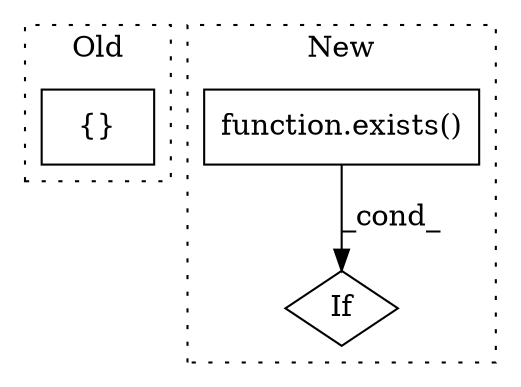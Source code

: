 digraph G {
subgraph cluster0 {
1 [label="{}" a="95" s="1554,1587" l="1,1" shape="box"];
label = "Old";
style="dotted";
}
subgraph cluster1 {
2 [label="function.exists()" a="75" s="2642,2656" l="7,1" shape="box"];
3 [label="If" a="96" s="2639" l="3" shape="diamond"];
label = "New";
style="dotted";
}
2 -> 3 [label="_cond_"];
}